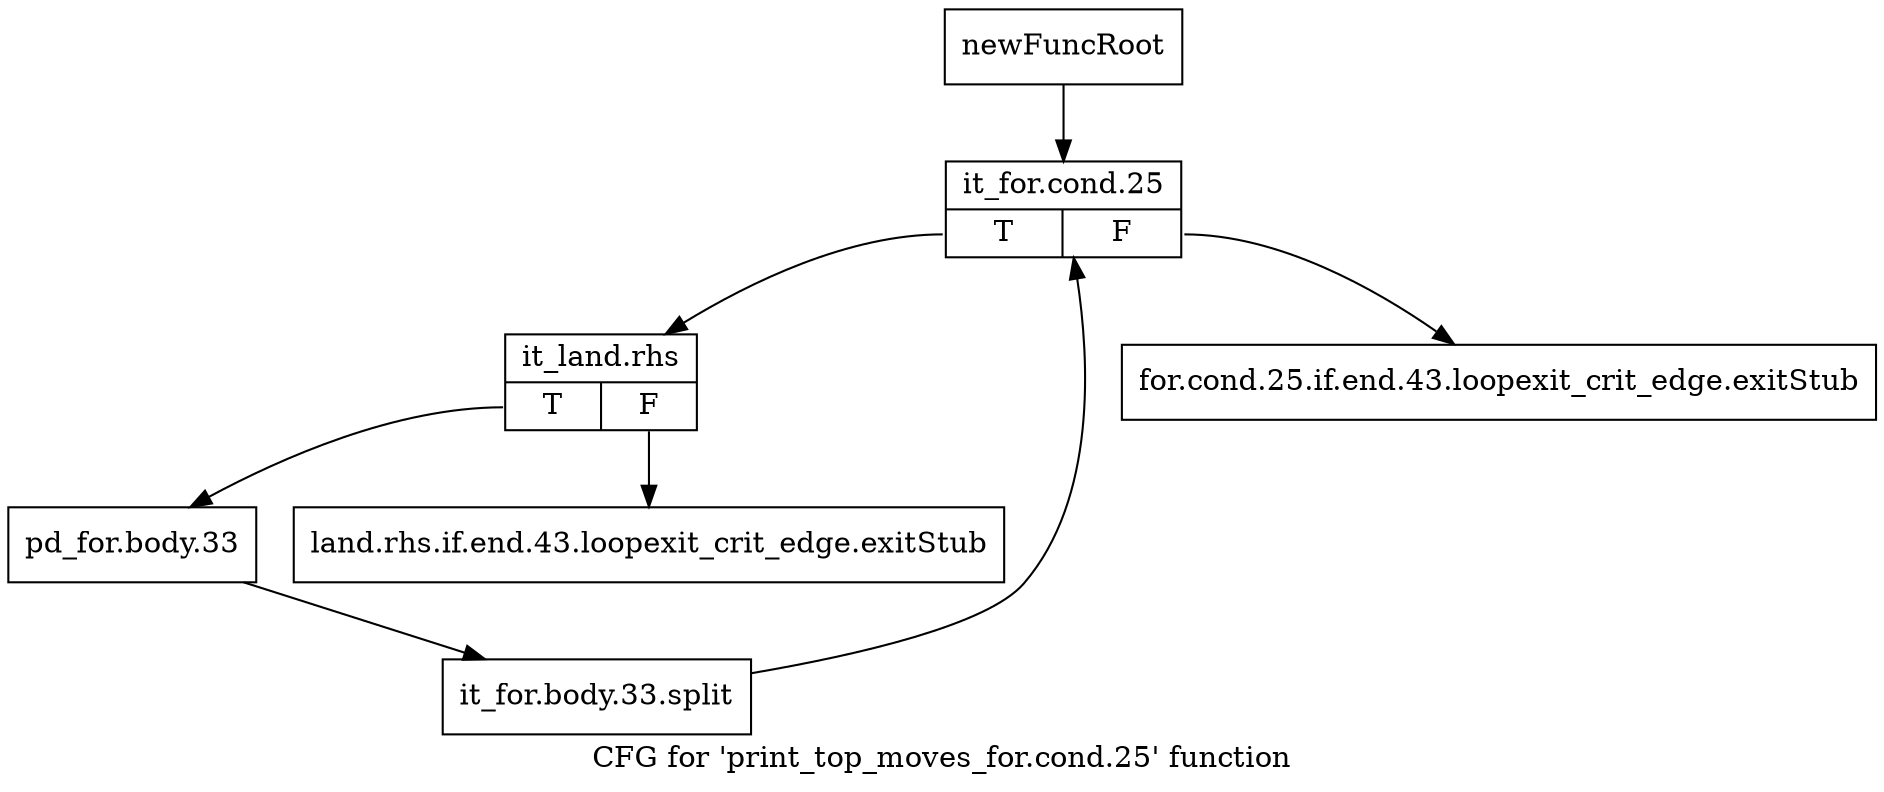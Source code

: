 digraph "CFG for 'print_top_moves_for.cond.25' function" {
	label="CFG for 'print_top_moves_for.cond.25' function";

	Node0x45f6170 [shape=record,label="{newFuncRoot}"];
	Node0x45f6170 -> Node0x45f6260;
	Node0x45f61c0 [shape=record,label="{for.cond.25.if.end.43.loopexit_crit_edge.exitStub}"];
	Node0x45f6210 [shape=record,label="{land.rhs.if.end.43.loopexit_crit_edge.exitStub}"];
	Node0x45f6260 [shape=record,label="{it_for.cond.25|{<s0>T|<s1>F}}"];
	Node0x45f6260:s0 -> Node0x45f62b0;
	Node0x45f6260:s1 -> Node0x45f61c0;
	Node0x45f62b0 [shape=record,label="{it_land.rhs|{<s0>T|<s1>F}}"];
	Node0x45f62b0:s0 -> Node0x45f6300;
	Node0x45f62b0:s1 -> Node0x45f6210;
	Node0x45f6300 [shape=record,label="{pd_for.body.33}"];
	Node0x45f6300 -> Node0x510c560;
	Node0x510c560 [shape=record,label="{it_for.body.33.split}"];
	Node0x510c560 -> Node0x45f6260;
}
